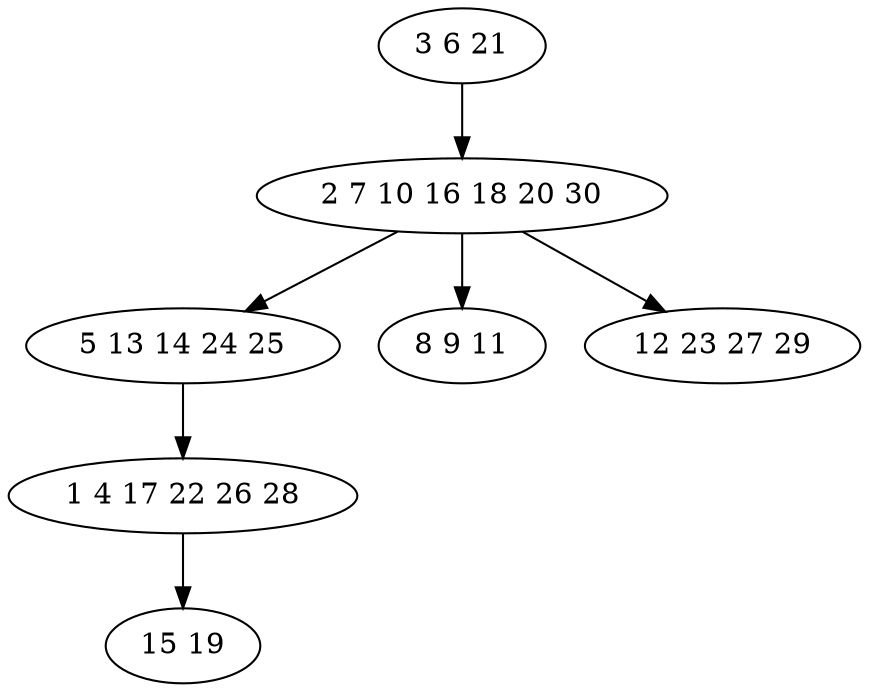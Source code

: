 digraph true_tree {
	"0" -> "1"
	"1" -> "2"
	"2" -> "3"
	"1" -> "4"
	"1" -> "5"
	"3" -> "6"
	"0" [label="3 6 21"];
	"1" [label="2 7 10 16 18 20 30"];
	"2" [label="5 13 14 24 25"];
	"3" [label="1 4 17 22 26 28"];
	"4" [label="8 9 11"];
	"5" [label="12 23 27 29"];
	"6" [label="15 19"];
}

